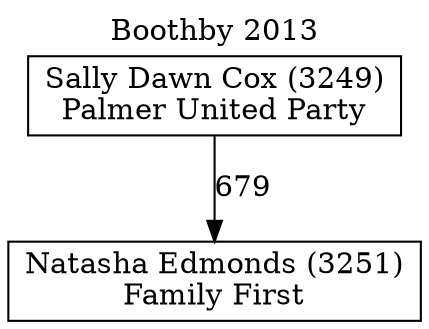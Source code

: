 // House preference flow
digraph "Natasha Edmonds (3251)_Boothby_2013" {
	graph [label="Boothby 2013" labelloc=t mclimit=10]
	node [shape=box]
	"Natasha Edmonds (3251)" [label="Natasha Edmonds (3251)
Family First"]
	"Sally Dawn Cox (3249)" [label="Sally Dawn Cox (3249)
Palmer United Party"]
	"Sally Dawn Cox (3249)" -> "Natasha Edmonds (3251)" [label=679]
}
